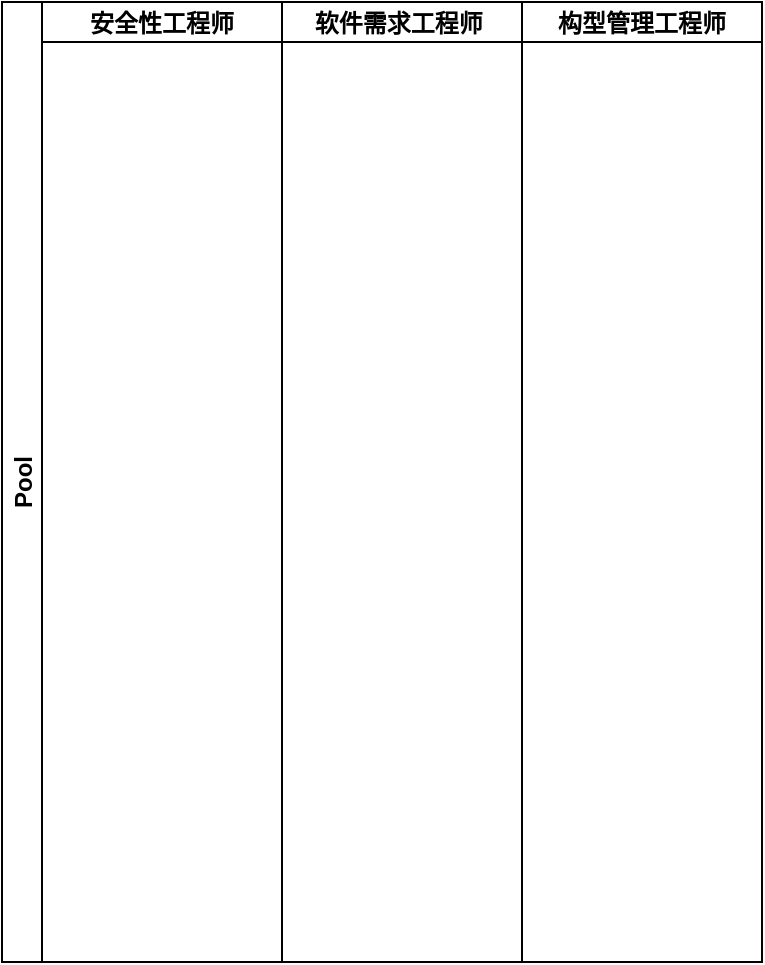 <mxfile version="21.8.2" type="github">
  <diagram id="prtHgNgQTEPvFCAcTncT" name="Page-1">
    <mxGraphModel dx="1194" dy="750" grid="1" gridSize="10" guides="1" tooltips="1" connect="1" arrows="1" fold="1" page="1" pageScale="1" pageWidth="827" pageHeight="1169" math="0" shadow="0">
      <root>
        <mxCell id="0" />
        <mxCell id="1" parent="0" />
        <mxCell id="9NEMZKmk3oKaD1hxndOx-5" value="Pool" style="swimlane;childLayout=stackLayout;resizeParent=1;resizeParentMax=0;startSize=20;horizontal=0;horizontalStack=1;" vertex="1" parent="1">
          <mxGeometry x="180" y="100" width="380" height="480" as="geometry" />
        </mxCell>
        <mxCell id="9NEMZKmk3oKaD1hxndOx-6" value="安全性工程师" style="swimlane;startSize=20;" vertex="1" parent="9NEMZKmk3oKaD1hxndOx-5">
          <mxGeometry x="20" width="120" height="480" as="geometry" />
        </mxCell>
        <mxCell id="9NEMZKmk3oKaD1hxndOx-7" value="软件需求工程师 " style="swimlane;startSize=20;" vertex="1" parent="9NEMZKmk3oKaD1hxndOx-5">
          <mxGeometry x="140" width="120" height="480" as="geometry" />
        </mxCell>
        <mxCell id="9NEMZKmk3oKaD1hxndOx-8" value="构型管理工程师" style="swimlane;startSize=20;" vertex="1" parent="9NEMZKmk3oKaD1hxndOx-5">
          <mxGeometry x="260" width="120" height="480" as="geometry" />
        </mxCell>
      </root>
    </mxGraphModel>
  </diagram>
</mxfile>
